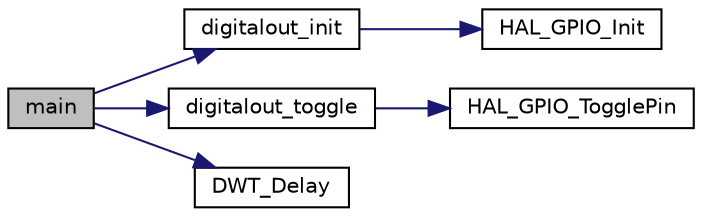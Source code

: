 digraph "main"
{
  edge [fontname="Helvetica",fontsize="10",labelfontname="Helvetica",labelfontsize="10"];
  node [fontname="Helvetica",fontsize="10",shape=record];
  rankdir="LR";
  Node0 [label="main",height=0.2,width=0.4,color="black", fillcolor="grey75", style="filled", fontcolor="black"];
  Node0 -> Node1 [color="midnightblue",fontsize="10",style="solid",fontname="Helvetica"];
  Node1 [label="digitalout_init",height=0.2,width=0.4,color="black", fillcolor="white", style="filled",URL="$digital__out_8h.html#a1c308574bdf1795a9d828683cfb02d24",tooltip="Configures GPIO pin for digital out, push pull. "];
  Node1 -> Node2 [color="midnightblue",fontsize="10",style="solid",fontname="Helvetica"];
  Node2 [label="HAL_GPIO_Init",height=0.2,width=0.4,color="black", fillcolor="white", style="filled",URL="$group___g_p_i_o___exported___functions___group1.html#ga41bda93b6dd639e4905fdb1454eff98e"];
  Node0 -> Node3 [color="midnightblue",fontsize="10",style="solid",fontname="Helvetica"];
  Node3 [label="digitalout_toggle",height=0.2,width=0.4,color="black", fillcolor="white", style="filled",URL="$digital__out_8h.html#a549af9eaff8500d0b994e5461ea0f2df",tooltip="Toggle pin output. "];
  Node3 -> Node4 [color="midnightblue",fontsize="10",style="solid",fontname="Helvetica"];
  Node4 [label="HAL_GPIO_TogglePin",height=0.2,width=0.4,color="black", fillcolor="white", style="filled",URL="$group___g_p_i_o___exported___functions___group2.html#gaf5e0c89f752de5cdedcc30db068133f6"];
  Node0 -> Node5 [color="midnightblue",fontsize="10",style="solid",fontname="Helvetica"];
  Node5 [label="DWT_Delay",height=0.2,width=0.4,color="black", fillcolor="white", style="filled",URL="$delay_8h.html#ac2a53b2530a71f3e19b29343d2566c14",tooltip="Delay routine itself. "];
}
